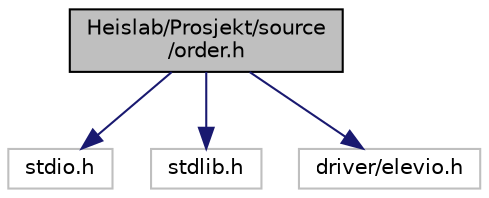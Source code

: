 digraph "Heislab/Prosjekt/source/order.h"
{
 // LATEX_PDF_SIZE
  edge [fontname="Helvetica",fontsize="10",labelfontname="Helvetica",labelfontsize="10"];
  node [fontname="Helvetica",fontsize="10",shape=record];
  Node1 [label="Heislab/Prosjekt/source\l/order.h",height=0.2,width=0.4,color="black", fillcolor="grey75", style="filled", fontcolor="black",tooltip="Håndtering av bestillinger i heissystemet."];
  Node1 -> Node2 [color="midnightblue",fontsize="10",style="solid",fontname="Helvetica"];
  Node2 [label="stdio.h",height=0.2,width=0.4,color="grey75", fillcolor="white", style="filled",tooltip=" "];
  Node1 -> Node3 [color="midnightblue",fontsize="10",style="solid",fontname="Helvetica"];
  Node3 [label="stdlib.h",height=0.2,width=0.4,color="grey75", fillcolor="white", style="filled",tooltip=" "];
  Node1 -> Node4 [color="midnightblue",fontsize="10",style="solid",fontname="Helvetica"];
  Node4 [label="driver/elevio.h",height=0.2,width=0.4,color="grey75", fillcolor="white", style="filled",tooltip=" "];
}
